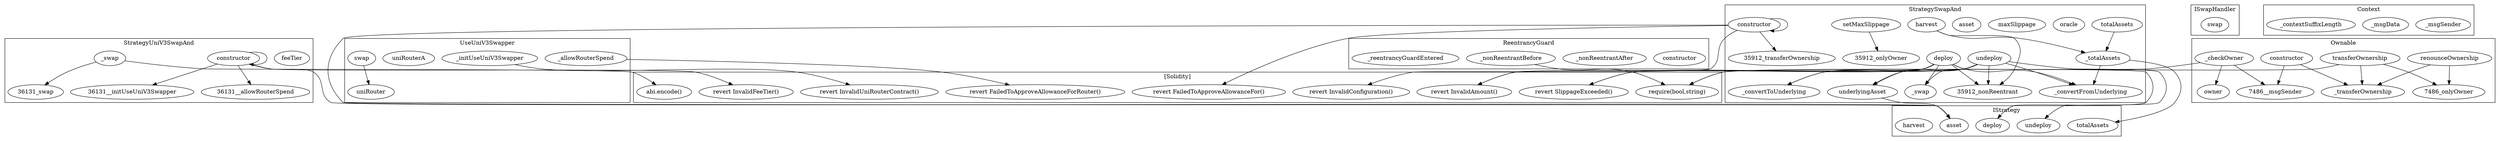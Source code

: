 strict digraph {
subgraph cluster_36131_StrategyUniV3SwapAnd {
label = "StrategyUniV3SwapAnd"
"36131_feeTier" [label="feeTier"]
"36131_constructor" [label="constructor"]
"36131__swap" [label="_swap"]
"36131_constructor" -> "36131__allowRouterSpend"
"36131_constructor" -> "36131_constructor"
"36131_constructor" -> "36131__initUseUniV3Swapper"
"36131__swap" -> "36131_swap"
}subgraph cluster_37703_IStrategy {
label = "IStrategy"
"37703_deploy" [label="deploy"]
"37703_totalAssets" [label="totalAssets"]
"37703_asset" [label="asset"]
"37703_undeploy" [label="undeploy"]
"37703_harvest" [label="harvest"]
}subgraph cluster_35912_StrategySwapAnd {
label = "StrategySwapAnd"
"35912_harvest" [label="harvest"]
"35912_deploy" [label="deploy"]
"35912__totalAssets" [label="_totalAssets"]
"35912_undeploy" [label="undeploy"]
"35912__convertFromUnderlying" [label="_convertFromUnderlying"]
"35912_oracle" [label="oracle"]
"35912_maxSlippage" [label="maxSlippage"]
"35912__swap" [label="_swap"]
"35912__convertToUnderlying" [label="_convertToUnderlying"]
"35912_underlyingAsset" [label="underlyingAsset"]
"35912_asset" [label="asset"]
"35912_constructor" [label="constructor"]
"35912_totalAssets" [label="totalAssets"]
"35912_setMaxSlippage" [label="setMaxSlippage"]
"35912_constructor" -> "35912_transferOwnership"
"35912_deploy" -> "35912__convertFromUnderlying"
"35912_deploy" -> "35912__convertToUnderlying"
"35912_undeploy" -> "35912__convertFromUnderlying"
"35912_harvest" -> "35912__totalAssets"
"35912_undeploy" -> "35912_nonReentrant"
"35912_deploy" -> "35912_nonReentrant"
"35912_undeploy" -> "35912__swap"
"35912_undeploy" -> "35912__convertToUnderlying"
"35912_deploy" -> "35912_underlyingAsset"
"35912_deploy" -> "35912__swap"
"35912_undeploy" -> "35912_underlyingAsset"
"35912_constructor" -> "35912_constructor"
"35912_setMaxSlippage" -> "35912_onlyOwner"
"35912_harvest" -> "35912_nonReentrant"
"35912__totalAssets" -> "35912__convertFromUnderlying"
"35912_totalAssets" -> "35912__totalAssets"
}subgraph cluster_13424_ReentrancyGuard {
label = "ReentrancyGuard"
"13424_constructor" [label="constructor"]
"13424__nonReentrantAfter" [label="_nonReentrantAfter"]
"13424__nonReentrantBefore" [label="_nonReentrantBefore"]
"13424__reentrancyGuardEntered" [label="_reentrancyGuardEntered"]
}subgraph cluster_30774_UseUniV3Swapper {
label = "UseUniV3Swapper"
"30774__allowRouterSpend" [label="_allowRouterSpend"]
"30774_swap" [label="swap"]
"30774_uniRouterA" [label="uniRouterA"]
"30774__initUseUniV3Swapper" [label="_initUseUniV3Swapper"]
"30774_uniRouter" [label="uniRouter"]
"30774_swap" -> "30774_uniRouter"
}subgraph cluster_37815_ISwapHandler {
label = "ISwapHandler"
"37815_swap" [label="swap"]
}subgraph cluster_17436_Context {
label = "Context"
"17436__msgSender" [label="_msgSender"]
"17436__msgData" [label="_msgData"]
"17436__contextSuffixLength" [label="_contextSuffixLength"]
}subgraph cluster_7486_Ownable {
label = "Ownable"
"7486_constructor" [label="constructor"]
"7486__transferOwnership" [label="_transferOwnership"]
"7486_renounceOwnership" [label="renounceOwnership"]
"7486__checkOwner" [label="_checkOwner"]
"7486_owner" [label="owner"]
"7486_transferOwnership" [label="transferOwnership"]
"7486__checkOwner" -> "7486_owner"
"7486__checkOwner" -> "7486__msgSender"
"7486_constructor" -> "7486__msgSender"
"7486_transferOwnership" -> "7486_onlyOwner"
"7486_renounceOwnership" -> "7486_onlyOwner"
"7486_constructor" -> "7486__transferOwnership"
"7486_transferOwnership" -> "7486__transferOwnership"
"7486_renounceOwnership" -> "7486__transferOwnership"
}subgraph cluster_solidity {
label = "[Solidity]"
"revert InvalidAmount()" 
"revert InvalidFeeTier()" 
"abi.encode()" 
"revert FailedToApproveAllowanceForRouter()" 
"revert FailedToApproveAllowanceFor()" 
"require(bool,string)" 
"revert SlippageExceeded()" 
"revert InvalidConfiguration()" 
"revert InvalidUniRouterContract()" 
"30774__allowRouterSpend" -> "revert FailedToApproveAllowanceForRouter()"
"7486_transferOwnership" -> "require(bool,string)"
"13424__nonReentrantBefore" -> "require(bool,string)"
"35912_undeploy" -> "revert InvalidAmount()"
"35912_deploy" -> "revert SlippageExceeded()"
"35912_deploy" -> "revert InvalidAmount()"
"35912_constructor" -> "revert FailedToApproveAllowanceFor()"
"35912_constructor" -> "revert InvalidConfiguration()"
"30774__initUseUniV3Swapper" -> "revert InvalidUniRouterContract()"
"36131__swap" -> "abi.encode()"
"35912_undeploy" -> "revert SlippageExceeded()"
"36131_constructor" -> "revert InvalidFeeTier()"
"7486__checkOwner" -> "require(bool,string)"
}"35912_constructor" -> "37703_asset"
"35912_undeploy" -> "37703_undeploy"
"36131_constructor" -> "37703_asset"
"35912__totalAssets" -> "37703_totalAssets"
"35912_underlyingAsset" -> "37703_asset"
"35912_deploy" -> "37703_deploy"
}